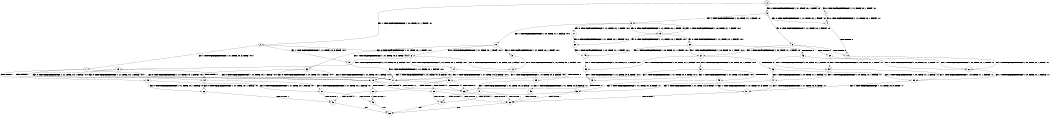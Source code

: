 digraph BCG {
size = "7, 10.5";
center = TRUE;
node [shape = circle];
0 [peripheries = 2];
0 -> 1 [label = "EX !0 !ATOMIC_EXCH_BRANCH (1, +1, TRUE, +0, 1, TRUE) !:0:"];
0 -> 2 [label = "EX !1 !ATOMIC_EXCH_BRANCH (1, +0, TRUE, +1, 1, FALSE) !:0:"];
0 -> 3 [label = "EX !0 !ATOMIC_EXCH_BRANCH (1, +1, TRUE, +0, 1, TRUE) !:0:"];
1 -> 4 [label = "EX !0 !ATOMIC_EXCH_BRANCH (1, +1, TRUE, +0, 1, FALSE) !:0:"];
2 -> 5 [label = "EX !1 !ATOMIC_EXCH_BRANCH (1, +1, TRUE, +0, 3, TRUE) !:0:1:"];
2 -> 6 [label = "EX !0 !ATOMIC_EXCH_BRANCH (1, +1, TRUE, +0, 1, TRUE) !:0:1:"];
2 -> 7 [label = "EX !1 !ATOMIC_EXCH_BRANCH (1, +1, TRUE, +0, 3, TRUE) !:0:1:"];
3 -> 4 [label = "EX !0 !ATOMIC_EXCH_BRANCH (1, +1, TRUE, +0, 1, FALSE) !:0:"];
3 -> 8 [label = "EX !1 !ATOMIC_EXCH_BRANCH (1, +0, TRUE, +1, 1, TRUE) !:0:"];
3 -> 9 [label = "EX !0 !ATOMIC_EXCH_BRANCH (1, +1, TRUE, +0, 1, FALSE) !:0:"];
4 -> 10 [label = "TERMINATE !0"];
5 -> 11 [label = "EX !0 !ATOMIC_EXCH_BRANCH (1, +1, TRUE, +0, 1, FALSE) !:0:1:"];
6 -> 12 [label = "EX !0 !ATOMIC_EXCH_BRANCH (1, +1, TRUE, +0, 1, FALSE) !:0:1:"];
6 -> 13 [label = "EX !1 !ATOMIC_EXCH_BRANCH (1, +1, TRUE, +0, 3, FALSE) !:0:1:"];
6 -> 14 [label = "EX !0 !ATOMIC_EXCH_BRANCH (1, +1, TRUE, +0, 1, FALSE) !:0:1:"];
7 -> 11 [label = "EX !0 !ATOMIC_EXCH_BRANCH (1, +1, TRUE, +0, 1, FALSE) !:0:1:"];
7 -> 15 [label = "TERMINATE !1"];
7 -> 16 [label = "EX !0 !ATOMIC_EXCH_BRANCH (1, +1, TRUE, +0, 1, FALSE) !:0:1:"];
8 -> 17 [label = "EX !0 !ATOMIC_EXCH_BRANCH (1, +1, TRUE, +0, 1, TRUE) !:0:1:"];
8 -> 18 [label = "EX !1 !ATOMIC_EXCH_BRANCH (1, +0, TRUE, +1, 1, FALSE) !:0:1:"];
8 -> 19 [label = "EX !0 !ATOMIC_EXCH_BRANCH (1, +1, TRUE, +0, 1, TRUE) !:0:1:"];
9 -> 10 [label = "TERMINATE !0"];
9 -> 20 [label = "TERMINATE !0"];
9 -> 21 [label = "EX !1 !ATOMIC_EXCH_BRANCH (1, +0, TRUE, +1, 1, TRUE) !:0:"];
10 -> 22 [label = "EX !1 !ATOMIC_EXCH_BRANCH (1, +0, TRUE, +1, 1, TRUE) !:1:"];
11 -> 23 [label = "TERMINATE !0"];
12 -> 11 [label = "EX !1 !ATOMIC_EXCH_BRANCH (1, +1, TRUE, +0, 3, FALSE) !:0:1:"];
13 -> 11 [label = "EX !0 !ATOMIC_EXCH_BRANCH (1, +1, TRUE, +0, 1, FALSE) !:0:1:"];
13 -> 24 [label = "TERMINATE !1"];
13 -> 16 [label = "EX !0 !ATOMIC_EXCH_BRANCH (1, +1, TRUE, +0, 1, FALSE) !:0:1:"];
14 -> 11 [label = "EX !1 !ATOMIC_EXCH_BRANCH (1, +1, TRUE, +0, 3, FALSE) !:0:1:"];
14 -> 25 [label = "TERMINATE !0"];
14 -> 16 [label = "EX !1 !ATOMIC_EXCH_BRANCH (1, +1, TRUE, +0, 3, FALSE) !:0:1:"];
15 -> 26 [label = "EX !0 !ATOMIC_EXCH_BRANCH (1, +1, TRUE, +0, 1, FALSE) !:0:"];
15 -> 27 [label = "EX !0 !ATOMIC_EXCH_BRANCH (1, +1, TRUE, +0, 1, FALSE) !:0:"];
16 -> 23 [label = "TERMINATE !0"];
16 -> 28 [label = "TERMINATE !1"];
16 -> 29 [label = "TERMINATE !0"];
17 -> 30 [label = "EX !0 !ATOMIC_EXCH_BRANCH (1, +1, TRUE, +0, 1, FALSE) !:0:1:"];
18 -> 31 [label = "EX !0 !ATOMIC_EXCH_BRANCH (1, +1, TRUE, +0, 1, TRUE) !:0:1:"];
18 -> 32 [label = "EX !1 !ATOMIC_EXCH_BRANCH (1, +1, TRUE, +0, 3, TRUE) !:0:1:"];
18 -> 6 [label = "EX !0 !ATOMIC_EXCH_BRANCH (1, +1, TRUE, +0, 1, TRUE) !:0:1:"];
19 -> 30 [label = "EX !0 !ATOMIC_EXCH_BRANCH (1, +1, TRUE, +0, 1, FALSE) !:0:1:"];
19 -> 8 [label = "EX !1 !ATOMIC_EXCH_BRANCH (1, +0, TRUE, +1, 1, TRUE) !:0:1:"];
19 -> 33 [label = "EX !0 !ATOMIC_EXCH_BRANCH (1, +1, TRUE, +0, 1, FALSE) !:0:1:"];
20 -> 22 [label = "EX !1 !ATOMIC_EXCH_BRANCH (1, +0, TRUE, +1, 1, TRUE) !:1:"];
20 -> 34 [label = "EX !1 !ATOMIC_EXCH_BRANCH (1, +0, TRUE, +1, 1, TRUE) !:1:"];
21 -> 35 [label = "EX !1 !ATOMIC_EXCH_BRANCH (1, +0, TRUE, +1, 1, FALSE) !:0:1:"];
21 -> 36 [label = "TERMINATE !0"];
21 -> 37 [label = "EX !1 !ATOMIC_EXCH_BRANCH (1, +0, TRUE, +1, 1, FALSE) !:0:1:"];
22 -> 38 [label = "EX !1 !ATOMIC_EXCH_BRANCH (1, +0, TRUE, +1, 1, FALSE) !:1:"];
23 -> 39 [label = "TERMINATE !1"];
24 -> 26 [label = "EX !0 !ATOMIC_EXCH_BRANCH (1, +1, TRUE, +0, 1, FALSE) !:0:"];
24 -> 27 [label = "EX !0 !ATOMIC_EXCH_BRANCH (1, +1, TRUE, +0, 1, FALSE) !:0:"];
25 -> 40 [label = "EX !1 !ATOMIC_EXCH_BRANCH (1, +1, TRUE, +0, 3, FALSE) !:1:"];
25 -> 41 [label = "EX !1 !ATOMIC_EXCH_BRANCH (1, +1, TRUE, +0, 3, FALSE) !:1:"];
26 -> 42 [label = "TERMINATE !0"];
27 -> 42 [label = "TERMINATE !0"];
27 -> 43 [label = "TERMINATE !0"];
28 -> 42 [label = "TERMINATE !0"];
28 -> 43 [label = "TERMINATE !0"];
29 -> 39 [label = "TERMINATE !1"];
29 -> 44 [label = "TERMINATE !1"];
30 -> 45 [label = "EX !1 !ATOMIC_EXCH_BRANCH (1, +0, TRUE, +1, 1, TRUE) !:0:1:"];
31 -> 12 [label = "EX !0 !ATOMIC_EXCH_BRANCH (1, +1, TRUE, +0, 1, FALSE) !:0:1:"];
32 -> 11 [label = "EX !0 !ATOMIC_EXCH_BRANCH (1, +1, TRUE, +0, 1, FALSE) !:0:1:"];
32 -> 24 [label = "TERMINATE !1"];
32 -> 16 [label = "EX !0 !ATOMIC_EXCH_BRANCH (1, +1, TRUE, +0, 1, FALSE) !:0:1:"];
33 -> 45 [label = "EX !1 !ATOMIC_EXCH_BRANCH (1, +0, TRUE, +1, 1, TRUE) !:0:1:"];
33 -> 46 [label = "TERMINATE !0"];
33 -> 21 [label = "EX !1 !ATOMIC_EXCH_BRANCH (1, +0, TRUE, +1, 1, TRUE) !:0:1:"];
34 -> 38 [label = "EX !1 !ATOMIC_EXCH_BRANCH (1, +0, TRUE, +1, 1, FALSE) !:1:"];
34 -> 47 [label = "EX !1 !ATOMIC_EXCH_BRANCH (1, +0, TRUE, +1, 1, FALSE) !:1:"];
35 -> 48 [label = "EX !1 !ATOMIC_EXCH_BRANCH (1, +1, TRUE, +0, 3, TRUE) !:0:1:"];
36 -> 38 [label = "EX !1 !ATOMIC_EXCH_BRANCH (1, +0, TRUE, +1, 1, FALSE) !:1:"];
36 -> 47 [label = "EX !1 !ATOMIC_EXCH_BRANCH (1, +0, TRUE, +1, 1, FALSE) !:1:"];
37 -> 48 [label = "EX !1 !ATOMIC_EXCH_BRANCH (1, +1, TRUE, +0, 3, TRUE) !:0:1:"];
37 -> 49 [label = "TERMINATE !0"];
37 -> 50 [label = "EX !1 !ATOMIC_EXCH_BRANCH (1, +1, TRUE, +0, 3, TRUE) !:0:1:"];
38 -> 51 [label = "EX !1 !ATOMIC_EXCH_BRANCH (1, +1, TRUE, +0, 3, TRUE) !:1:"];
39 -> 52 [label = "exit"];
40 -> 39 [label = "TERMINATE !1"];
41 -> 39 [label = "TERMINATE !1"];
41 -> 44 [label = "TERMINATE !1"];
42 -> 52 [label = "exit"];
43 -> 52 [label = "exit"];
44 -> 52 [label = "exit"];
45 -> 35 [label = "EX !1 !ATOMIC_EXCH_BRANCH (1, +0, TRUE, +1, 1, FALSE) !:0:1:"];
46 -> 22 [label = "EX !1 !ATOMIC_EXCH_BRANCH (1, +0, TRUE, +1, 1, TRUE) !:1:"];
46 -> 34 [label = "EX !1 !ATOMIC_EXCH_BRANCH (1, +0, TRUE, +1, 1, TRUE) !:1:"];
47 -> 51 [label = "EX !1 !ATOMIC_EXCH_BRANCH (1, +1, TRUE, +0, 3, TRUE) !:1:"];
47 -> 53 [label = "EX !1 !ATOMIC_EXCH_BRANCH (1, +1, TRUE, +0, 3, TRUE) !:1:"];
48 -> 23 [label = "TERMINATE !0"];
49 -> 51 [label = "EX !1 !ATOMIC_EXCH_BRANCH (1, +1, TRUE, +0, 3, TRUE) !:1:"];
49 -> 53 [label = "EX !1 !ATOMIC_EXCH_BRANCH (1, +1, TRUE, +0, 3, TRUE) !:1:"];
50 -> 23 [label = "TERMINATE !0"];
50 -> 28 [label = "TERMINATE !1"];
50 -> 29 [label = "TERMINATE !0"];
51 -> 39 [label = "TERMINATE !1"];
53 -> 39 [label = "TERMINATE !1"];
53 -> 44 [label = "TERMINATE !1"];
}
